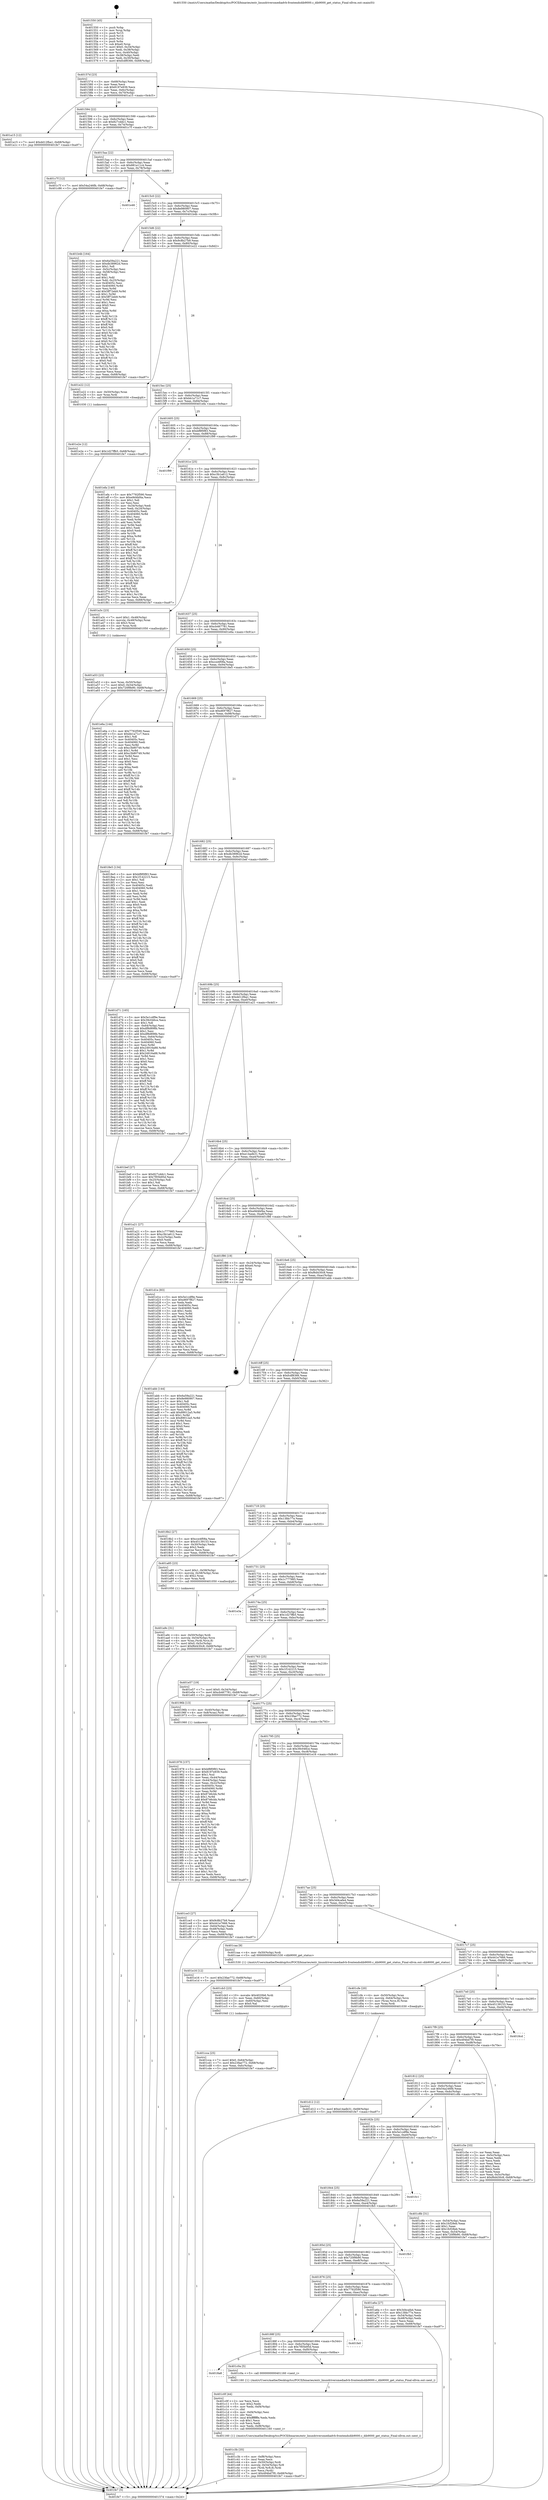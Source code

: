 digraph "0x401550" {
  label = "0x401550 (/mnt/c/Users/mathe/Desktop/tcc/POCII/binaries/extr_linuxdriversmediadvb-frontendsdib9000.c_dib9000_get_status_Final-ollvm.out::main(0))"
  labelloc = "t"
  node[shape=record]

  Entry [label="",width=0.3,height=0.3,shape=circle,fillcolor=black,style=filled]
  "0x40157d" [label="{
     0x40157d [23]\l
     | [instrs]\l
     &nbsp;&nbsp;0x40157d \<+3\>: mov -0x68(%rbp),%eax\l
     &nbsp;&nbsp;0x401580 \<+2\>: mov %eax,%ecx\l
     &nbsp;&nbsp;0x401582 \<+6\>: sub $0x8197e939,%ecx\l
     &nbsp;&nbsp;0x401588 \<+3\>: mov %eax,-0x6c(%rbp)\l
     &nbsp;&nbsp;0x40158b \<+3\>: mov %ecx,-0x70(%rbp)\l
     &nbsp;&nbsp;0x40158e \<+6\>: je 0000000000401a15 \<main+0x4c5\>\l
  }"]
  "0x401a15" [label="{
     0x401a15 [12]\l
     | [instrs]\l
     &nbsp;&nbsp;0x401a15 \<+7\>: movl $0xdd12fba1,-0x68(%rbp)\l
     &nbsp;&nbsp;0x401a1c \<+5\>: jmp 0000000000401fe7 \<main+0xa97\>\l
  }"]
  "0x401594" [label="{
     0x401594 [22]\l
     | [instrs]\l
     &nbsp;&nbsp;0x401594 \<+5\>: jmp 0000000000401599 \<main+0x49\>\l
     &nbsp;&nbsp;0x401599 \<+3\>: mov -0x6c(%rbp),%eax\l
     &nbsp;&nbsp;0x40159c \<+5\>: sub $0x827cddc1,%eax\l
     &nbsp;&nbsp;0x4015a1 \<+3\>: mov %eax,-0x74(%rbp)\l
     &nbsp;&nbsp;0x4015a4 \<+6\>: je 0000000000401c7f \<main+0x72f\>\l
  }"]
  Exit [label="",width=0.3,height=0.3,shape=circle,fillcolor=black,style=filled,peripheries=2]
  "0x401c7f" [label="{
     0x401c7f [12]\l
     | [instrs]\l
     &nbsp;&nbsp;0x401c7f \<+7\>: movl $0x54a246fb,-0x68(%rbp)\l
     &nbsp;&nbsp;0x401c86 \<+5\>: jmp 0000000000401fe7 \<main+0xa97\>\l
  }"]
  "0x4015aa" [label="{
     0x4015aa [22]\l
     | [instrs]\l
     &nbsp;&nbsp;0x4015aa \<+5\>: jmp 00000000004015af \<main+0x5f\>\l
     &nbsp;&nbsp;0x4015af \<+3\>: mov -0x6c(%rbp),%eax\l
     &nbsp;&nbsp;0x4015b2 \<+5\>: sub $0x881e11c4,%eax\l
     &nbsp;&nbsp;0x4015b7 \<+3\>: mov %eax,-0x78(%rbp)\l
     &nbsp;&nbsp;0x4015ba \<+6\>: je 0000000000401e46 \<main+0x8f6\>\l
  }"]
  "0x401e2e" [label="{
     0x401e2e [12]\l
     | [instrs]\l
     &nbsp;&nbsp;0x401e2e \<+7\>: movl $0x1d27ffb5,-0x68(%rbp)\l
     &nbsp;&nbsp;0x401e35 \<+5\>: jmp 0000000000401fe7 \<main+0xa97\>\l
  }"]
  "0x401e46" [label="{
     0x401e46\l
  }", style=dashed]
  "0x4015c0" [label="{
     0x4015c0 [22]\l
     | [instrs]\l
     &nbsp;&nbsp;0x4015c0 \<+5\>: jmp 00000000004015c5 \<main+0x75\>\l
     &nbsp;&nbsp;0x4015c5 \<+3\>: mov -0x6c(%rbp),%eax\l
     &nbsp;&nbsp;0x4015c8 \<+5\>: sub $0x8e980907,%eax\l
     &nbsp;&nbsp;0x4015cd \<+3\>: mov %eax,-0x7c(%rbp)\l
     &nbsp;&nbsp;0x4015d0 \<+6\>: je 0000000000401b4b \<main+0x5fb\>\l
  }"]
  "0x401d12" [label="{
     0x401d12 [12]\l
     | [instrs]\l
     &nbsp;&nbsp;0x401d12 \<+7\>: movl $0xe14adb31,-0x68(%rbp)\l
     &nbsp;&nbsp;0x401d19 \<+5\>: jmp 0000000000401fe7 \<main+0xa97\>\l
  }"]
  "0x401b4b" [label="{
     0x401b4b [164]\l
     | [instrs]\l
     &nbsp;&nbsp;0x401b4b \<+5\>: mov $0x6a59a221,%eax\l
     &nbsp;&nbsp;0x401b50 \<+5\>: mov $0xdb38962d,%ecx\l
     &nbsp;&nbsp;0x401b55 \<+2\>: mov $0x1,%dl\l
     &nbsp;&nbsp;0x401b57 \<+3\>: mov -0x5c(%rbp),%esi\l
     &nbsp;&nbsp;0x401b5a \<+3\>: cmp -0x58(%rbp),%esi\l
     &nbsp;&nbsp;0x401b5d \<+4\>: setl %dil\l
     &nbsp;&nbsp;0x401b61 \<+4\>: and $0x1,%dil\l
     &nbsp;&nbsp;0x401b65 \<+4\>: mov %dil,-0x25(%rbp)\l
     &nbsp;&nbsp;0x401b69 \<+7\>: mov 0x40405c,%esi\l
     &nbsp;&nbsp;0x401b70 \<+8\>: mov 0x404060,%r8d\l
     &nbsp;&nbsp;0x401b78 \<+3\>: mov %esi,%r9d\l
     &nbsp;&nbsp;0x401b7b \<+7\>: add $0x5ff72eb9,%r9d\l
     &nbsp;&nbsp;0x401b82 \<+4\>: sub $0x1,%r9d\l
     &nbsp;&nbsp;0x401b86 \<+7\>: sub $0x5ff72eb9,%r9d\l
     &nbsp;&nbsp;0x401b8d \<+4\>: imul %r9d,%esi\l
     &nbsp;&nbsp;0x401b91 \<+3\>: and $0x1,%esi\l
     &nbsp;&nbsp;0x401b94 \<+3\>: cmp $0x0,%esi\l
     &nbsp;&nbsp;0x401b97 \<+4\>: sete %dil\l
     &nbsp;&nbsp;0x401b9b \<+4\>: cmp $0xa,%r8d\l
     &nbsp;&nbsp;0x401b9f \<+4\>: setl %r10b\l
     &nbsp;&nbsp;0x401ba3 \<+3\>: mov %dil,%r11b\l
     &nbsp;&nbsp;0x401ba6 \<+4\>: xor $0xff,%r11b\l
     &nbsp;&nbsp;0x401baa \<+3\>: mov %r10b,%bl\l
     &nbsp;&nbsp;0x401bad \<+3\>: xor $0xff,%bl\l
     &nbsp;&nbsp;0x401bb0 \<+3\>: xor $0x0,%dl\l
     &nbsp;&nbsp;0x401bb3 \<+3\>: mov %r11b,%r14b\l
     &nbsp;&nbsp;0x401bb6 \<+4\>: and $0x0,%r14b\l
     &nbsp;&nbsp;0x401bba \<+3\>: and %dl,%dil\l
     &nbsp;&nbsp;0x401bbd \<+3\>: mov %bl,%r15b\l
     &nbsp;&nbsp;0x401bc0 \<+4\>: and $0x0,%r15b\l
     &nbsp;&nbsp;0x401bc4 \<+3\>: and %dl,%r10b\l
     &nbsp;&nbsp;0x401bc7 \<+3\>: or %dil,%r14b\l
     &nbsp;&nbsp;0x401bca \<+3\>: or %r10b,%r15b\l
     &nbsp;&nbsp;0x401bcd \<+3\>: xor %r15b,%r14b\l
     &nbsp;&nbsp;0x401bd0 \<+3\>: or %bl,%r11b\l
     &nbsp;&nbsp;0x401bd3 \<+4\>: xor $0xff,%r11b\l
     &nbsp;&nbsp;0x401bd7 \<+3\>: or $0x0,%dl\l
     &nbsp;&nbsp;0x401bda \<+3\>: and %dl,%r11b\l
     &nbsp;&nbsp;0x401bdd \<+3\>: or %r11b,%r14b\l
     &nbsp;&nbsp;0x401be0 \<+4\>: test $0x1,%r14b\l
     &nbsp;&nbsp;0x401be4 \<+3\>: cmovne %ecx,%eax\l
     &nbsp;&nbsp;0x401be7 \<+3\>: mov %eax,-0x68(%rbp)\l
     &nbsp;&nbsp;0x401bea \<+5\>: jmp 0000000000401fe7 \<main+0xa97\>\l
  }"]
  "0x4015d6" [label="{
     0x4015d6 [22]\l
     | [instrs]\l
     &nbsp;&nbsp;0x4015d6 \<+5\>: jmp 00000000004015db \<main+0x8b\>\l
     &nbsp;&nbsp;0x4015db \<+3\>: mov -0x6c(%rbp),%eax\l
     &nbsp;&nbsp;0x4015de \<+5\>: sub $0x9c8b27b9,%eax\l
     &nbsp;&nbsp;0x4015e3 \<+3\>: mov %eax,-0x80(%rbp)\l
     &nbsp;&nbsp;0x4015e6 \<+6\>: je 0000000000401e22 \<main+0x8d2\>\l
  }"]
  "0x401cca" [label="{
     0x401cca [25]\l
     | [instrs]\l
     &nbsp;&nbsp;0x401cca \<+7\>: movl $0x0,-0x64(%rbp)\l
     &nbsp;&nbsp;0x401cd1 \<+7\>: movl $0x23fae772,-0x68(%rbp)\l
     &nbsp;&nbsp;0x401cd8 \<+6\>: mov %eax,-0xfc(%rbp)\l
     &nbsp;&nbsp;0x401cde \<+5\>: jmp 0000000000401fe7 \<main+0xa97\>\l
  }"]
  "0x401e22" [label="{
     0x401e22 [12]\l
     | [instrs]\l
     &nbsp;&nbsp;0x401e22 \<+4\>: mov -0x50(%rbp),%rax\l
     &nbsp;&nbsp;0x401e26 \<+3\>: mov %rax,%rdi\l
     &nbsp;&nbsp;0x401e29 \<+5\>: call 0000000000401030 \<free@plt\>\l
     | [calls]\l
     &nbsp;&nbsp;0x401030 \{1\} (unknown)\l
  }"]
  "0x4015ec" [label="{
     0x4015ec [25]\l
     | [instrs]\l
     &nbsp;&nbsp;0x4015ec \<+5\>: jmp 00000000004015f1 \<main+0xa1\>\l
     &nbsp;&nbsp;0x4015f1 \<+3\>: mov -0x6c(%rbp),%eax\l
     &nbsp;&nbsp;0x4015f4 \<+5\>: sub $0xbb1a71c7,%eax\l
     &nbsp;&nbsp;0x4015f9 \<+6\>: mov %eax,-0x84(%rbp)\l
     &nbsp;&nbsp;0x4015ff \<+6\>: je 0000000000401efa \<main+0x9aa\>\l
  }"]
  "0x401cb3" [label="{
     0x401cb3 [23]\l
     | [instrs]\l
     &nbsp;&nbsp;0x401cb3 \<+10\>: movabs $0x4020b6,%rdi\l
     &nbsp;&nbsp;0x401cbd \<+3\>: mov %eax,-0x60(%rbp)\l
     &nbsp;&nbsp;0x401cc0 \<+3\>: mov -0x60(%rbp),%esi\l
     &nbsp;&nbsp;0x401cc3 \<+2\>: mov $0x0,%al\l
     &nbsp;&nbsp;0x401cc5 \<+5\>: call 0000000000401040 \<printf@plt\>\l
     | [calls]\l
     &nbsp;&nbsp;0x401040 \{1\} (unknown)\l
  }"]
  "0x401efa" [label="{
     0x401efa [140]\l
     | [instrs]\l
     &nbsp;&nbsp;0x401efa \<+5\>: mov $0x7792f590,%eax\l
     &nbsp;&nbsp;0x401eff \<+5\>: mov $0xe9d4bf4a,%ecx\l
     &nbsp;&nbsp;0x401f04 \<+2\>: mov $0x1,%dl\l
     &nbsp;&nbsp;0x401f06 \<+2\>: xor %esi,%esi\l
     &nbsp;&nbsp;0x401f08 \<+3\>: mov -0x34(%rbp),%edi\l
     &nbsp;&nbsp;0x401f0b \<+3\>: mov %edi,-0x24(%rbp)\l
     &nbsp;&nbsp;0x401f0e \<+7\>: mov 0x40405c,%edi\l
     &nbsp;&nbsp;0x401f15 \<+8\>: mov 0x404060,%r8d\l
     &nbsp;&nbsp;0x401f1d \<+3\>: sub $0x1,%esi\l
     &nbsp;&nbsp;0x401f20 \<+3\>: mov %edi,%r9d\l
     &nbsp;&nbsp;0x401f23 \<+3\>: add %esi,%r9d\l
     &nbsp;&nbsp;0x401f26 \<+4\>: imul %r9d,%edi\l
     &nbsp;&nbsp;0x401f2a \<+3\>: and $0x1,%edi\l
     &nbsp;&nbsp;0x401f2d \<+3\>: cmp $0x0,%edi\l
     &nbsp;&nbsp;0x401f30 \<+4\>: sete %r10b\l
     &nbsp;&nbsp;0x401f34 \<+4\>: cmp $0xa,%r8d\l
     &nbsp;&nbsp;0x401f38 \<+4\>: setl %r11b\l
     &nbsp;&nbsp;0x401f3c \<+3\>: mov %r10b,%bl\l
     &nbsp;&nbsp;0x401f3f \<+3\>: xor $0xff,%bl\l
     &nbsp;&nbsp;0x401f42 \<+3\>: mov %r11b,%r14b\l
     &nbsp;&nbsp;0x401f45 \<+4\>: xor $0xff,%r14b\l
     &nbsp;&nbsp;0x401f49 \<+3\>: xor $0x1,%dl\l
     &nbsp;&nbsp;0x401f4c \<+3\>: mov %bl,%r15b\l
     &nbsp;&nbsp;0x401f4f \<+4\>: and $0xff,%r15b\l
     &nbsp;&nbsp;0x401f53 \<+3\>: and %dl,%r10b\l
     &nbsp;&nbsp;0x401f56 \<+3\>: mov %r14b,%r12b\l
     &nbsp;&nbsp;0x401f59 \<+4\>: and $0xff,%r12b\l
     &nbsp;&nbsp;0x401f5d \<+3\>: and %dl,%r11b\l
     &nbsp;&nbsp;0x401f60 \<+3\>: or %r10b,%r15b\l
     &nbsp;&nbsp;0x401f63 \<+3\>: or %r11b,%r12b\l
     &nbsp;&nbsp;0x401f66 \<+3\>: xor %r12b,%r15b\l
     &nbsp;&nbsp;0x401f69 \<+3\>: or %r14b,%bl\l
     &nbsp;&nbsp;0x401f6c \<+3\>: xor $0xff,%bl\l
     &nbsp;&nbsp;0x401f6f \<+3\>: or $0x1,%dl\l
     &nbsp;&nbsp;0x401f72 \<+2\>: and %dl,%bl\l
     &nbsp;&nbsp;0x401f74 \<+3\>: or %bl,%r15b\l
     &nbsp;&nbsp;0x401f77 \<+4\>: test $0x1,%r15b\l
     &nbsp;&nbsp;0x401f7b \<+3\>: cmovne %ecx,%eax\l
     &nbsp;&nbsp;0x401f7e \<+3\>: mov %eax,-0x68(%rbp)\l
     &nbsp;&nbsp;0x401f81 \<+5\>: jmp 0000000000401fe7 \<main+0xa97\>\l
  }"]
  "0x401605" [label="{
     0x401605 [25]\l
     | [instrs]\l
     &nbsp;&nbsp;0x401605 \<+5\>: jmp 000000000040160a \<main+0xba\>\l
     &nbsp;&nbsp;0x40160a \<+3\>: mov -0x6c(%rbp),%eax\l
     &nbsp;&nbsp;0x40160d \<+5\>: sub $0xbf8f0f83,%eax\l
     &nbsp;&nbsp;0x401612 \<+6\>: mov %eax,-0x88(%rbp)\l
     &nbsp;&nbsp;0x401618 \<+6\>: je 0000000000401f99 \<main+0xa49\>\l
  }"]
  "0x401c3b" [label="{
     0x401c3b [35]\l
     | [instrs]\l
     &nbsp;&nbsp;0x401c3b \<+6\>: mov -0xf8(%rbp),%ecx\l
     &nbsp;&nbsp;0x401c41 \<+3\>: imul %eax,%ecx\l
     &nbsp;&nbsp;0x401c44 \<+4\>: mov -0x50(%rbp),%rdi\l
     &nbsp;&nbsp;0x401c48 \<+4\>: movslq -0x54(%rbp),%r8\l
     &nbsp;&nbsp;0x401c4c \<+4\>: mov (%rdi,%r8,8),%rdi\l
     &nbsp;&nbsp;0x401c50 \<+2\>: mov %ecx,(%rdi)\l
     &nbsp;&nbsp;0x401c52 \<+7\>: movl $0x494bd7f0,-0x68(%rbp)\l
     &nbsp;&nbsp;0x401c59 \<+5\>: jmp 0000000000401fe7 \<main+0xa97\>\l
  }"]
  "0x401f99" [label="{
     0x401f99\l
  }", style=dashed]
  "0x40161e" [label="{
     0x40161e [25]\l
     | [instrs]\l
     &nbsp;&nbsp;0x40161e \<+5\>: jmp 0000000000401623 \<main+0xd3\>\l
     &nbsp;&nbsp;0x401623 \<+3\>: mov -0x6c(%rbp),%eax\l
     &nbsp;&nbsp;0x401626 \<+5\>: sub $0xc3b1a612,%eax\l
     &nbsp;&nbsp;0x40162b \<+6\>: mov %eax,-0x8c(%rbp)\l
     &nbsp;&nbsp;0x401631 \<+6\>: je 0000000000401a3c \<main+0x4ec\>\l
  }"]
  "0x401c0f" [label="{
     0x401c0f [44]\l
     | [instrs]\l
     &nbsp;&nbsp;0x401c0f \<+2\>: xor %ecx,%ecx\l
     &nbsp;&nbsp;0x401c11 \<+5\>: mov $0x2,%edx\l
     &nbsp;&nbsp;0x401c16 \<+6\>: mov %edx,-0xf4(%rbp)\l
     &nbsp;&nbsp;0x401c1c \<+1\>: cltd\l
     &nbsp;&nbsp;0x401c1d \<+6\>: mov -0xf4(%rbp),%esi\l
     &nbsp;&nbsp;0x401c23 \<+2\>: idiv %esi\l
     &nbsp;&nbsp;0x401c25 \<+6\>: imul $0xfffffffe,%edx,%edx\l
     &nbsp;&nbsp;0x401c2b \<+3\>: sub $0x1,%ecx\l
     &nbsp;&nbsp;0x401c2e \<+2\>: sub %ecx,%edx\l
     &nbsp;&nbsp;0x401c30 \<+6\>: mov %edx,-0xf8(%rbp)\l
     &nbsp;&nbsp;0x401c36 \<+5\>: call 0000000000401160 \<next_i\>\l
     | [calls]\l
     &nbsp;&nbsp;0x401160 \{1\} (/mnt/c/Users/mathe/Desktop/tcc/POCII/binaries/extr_linuxdriversmediadvb-frontendsdib9000.c_dib9000_get_status_Final-ollvm.out::next_i)\l
  }"]
  "0x401a3c" [label="{
     0x401a3c [23]\l
     | [instrs]\l
     &nbsp;&nbsp;0x401a3c \<+7\>: movl $0x1,-0x48(%rbp)\l
     &nbsp;&nbsp;0x401a43 \<+4\>: movslq -0x48(%rbp),%rax\l
     &nbsp;&nbsp;0x401a47 \<+4\>: shl $0x3,%rax\l
     &nbsp;&nbsp;0x401a4b \<+3\>: mov %rax,%rdi\l
     &nbsp;&nbsp;0x401a4e \<+5\>: call 0000000000401050 \<malloc@plt\>\l
     | [calls]\l
     &nbsp;&nbsp;0x401050 \{1\} (unknown)\l
  }"]
  "0x401637" [label="{
     0x401637 [25]\l
     | [instrs]\l
     &nbsp;&nbsp;0x401637 \<+5\>: jmp 000000000040163c \<main+0xec\>\l
     &nbsp;&nbsp;0x40163c \<+3\>: mov -0x6c(%rbp),%eax\l
     &nbsp;&nbsp;0x40163f \<+5\>: sub $0xcb467781,%eax\l
     &nbsp;&nbsp;0x401644 \<+6\>: mov %eax,-0x90(%rbp)\l
     &nbsp;&nbsp;0x40164a \<+6\>: je 0000000000401e6a \<main+0x91a\>\l
  }"]
  "0x4018a8" [label="{
     0x4018a8\l
  }", style=dashed]
  "0x401e6a" [label="{
     0x401e6a [144]\l
     | [instrs]\l
     &nbsp;&nbsp;0x401e6a \<+5\>: mov $0x7792f590,%eax\l
     &nbsp;&nbsp;0x401e6f \<+5\>: mov $0xbb1a71c7,%ecx\l
     &nbsp;&nbsp;0x401e74 \<+2\>: mov $0x1,%dl\l
     &nbsp;&nbsp;0x401e76 \<+7\>: mov 0x40405c,%esi\l
     &nbsp;&nbsp;0x401e7d \<+7\>: mov 0x404060,%edi\l
     &nbsp;&nbsp;0x401e84 \<+3\>: mov %esi,%r8d\l
     &nbsp;&nbsp;0x401e87 \<+7\>: sub $0xc3b80749,%r8d\l
     &nbsp;&nbsp;0x401e8e \<+4\>: sub $0x1,%r8d\l
     &nbsp;&nbsp;0x401e92 \<+7\>: add $0xc3b80749,%r8d\l
     &nbsp;&nbsp;0x401e99 \<+4\>: imul %r8d,%esi\l
     &nbsp;&nbsp;0x401e9d \<+3\>: and $0x1,%esi\l
     &nbsp;&nbsp;0x401ea0 \<+3\>: cmp $0x0,%esi\l
     &nbsp;&nbsp;0x401ea3 \<+4\>: sete %r9b\l
     &nbsp;&nbsp;0x401ea7 \<+3\>: cmp $0xa,%edi\l
     &nbsp;&nbsp;0x401eaa \<+4\>: setl %r10b\l
     &nbsp;&nbsp;0x401eae \<+3\>: mov %r9b,%r11b\l
     &nbsp;&nbsp;0x401eb1 \<+4\>: xor $0xff,%r11b\l
     &nbsp;&nbsp;0x401eb5 \<+3\>: mov %r10b,%bl\l
     &nbsp;&nbsp;0x401eb8 \<+3\>: xor $0xff,%bl\l
     &nbsp;&nbsp;0x401ebb \<+3\>: xor $0x1,%dl\l
     &nbsp;&nbsp;0x401ebe \<+3\>: mov %r11b,%r14b\l
     &nbsp;&nbsp;0x401ec1 \<+4\>: and $0xff,%r14b\l
     &nbsp;&nbsp;0x401ec5 \<+3\>: and %dl,%r9b\l
     &nbsp;&nbsp;0x401ec8 \<+3\>: mov %bl,%r15b\l
     &nbsp;&nbsp;0x401ecb \<+4\>: and $0xff,%r15b\l
     &nbsp;&nbsp;0x401ecf \<+3\>: and %dl,%r10b\l
     &nbsp;&nbsp;0x401ed2 \<+3\>: or %r9b,%r14b\l
     &nbsp;&nbsp;0x401ed5 \<+3\>: or %r10b,%r15b\l
     &nbsp;&nbsp;0x401ed8 \<+3\>: xor %r15b,%r14b\l
     &nbsp;&nbsp;0x401edb \<+3\>: or %bl,%r11b\l
     &nbsp;&nbsp;0x401ede \<+4\>: xor $0xff,%r11b\l
     &nbsp;&nbsp;0x401ee2 \<+3\>: or $0x1,%dl\l
     &nbsp;&nbsp;0x401ee5 \<+3\>: and %dl,%r11b\l
     &nbsp;&nbsp;0x401ee8 \<+3\>: or %r11b,%r14b\l
     &nbsp;&nbsp;0x401eeb \<+4\>: test $0x1,%r14b\l
     &nbsp;&nbsp;0x401eef \<+3\>: cmovne %ecx,%eax\l
     &nbsp;&nbsp;0x401ef2 \<+3\>: mov %eax,-0x68(%rbp)\l
     &nbsp;&nbsp;0x401ef5 \<+5\>: jmp 0000000000401fe7 \<main+0xa97\>\l
  }"]
  "0x401650" [label="{
     0x401650 [25]\l
     | [instrs]\l
     &nbsp;&nbsp;0x401650 \<+5\>: jmp 0000000000401655 \<main+0x105\>\l
     &nbsp;&nbsp;0x401655 \<+3\>: mov -0x6c(%rbp),%eax\l
     &nbsp;&nbsp;0x401658 \<+5\>: sub $0xcce4f08a,%eax\l
     &nbsp;&nbsp;0x40165d \<+6\>: mov %eax,-0x94(%rbp)\l
     &nbsp;&nbsp;0x401663 \<+6\>: je 00000000004018e5 \<main+0x395\>\l
  }"]
  "0x401c0a" [label="{
     0x401c0a [5]\l
     | [instrs]\l
     &nbsp;&nbsp;0x401c0a \<+5\>: call 0000000000401160 \<next_i\>\l
     | [calls]\l
     &nbsp;&nbsp;0x401160 \{1\} (/mnt/c/Users/mathe/Desktop/tcc/POCII/binaries/extr_linuxdriversmediadvb-frontendsdib9000.c_dib9000_get_status_Final-ollvm.out::next_i)\l
  }"]
  "0x4018e5" [label="{
     0x4018e5 [134]\l
     | [instrs]\l
     &nbsp;&nbsp;0x4018e5 \<+5\>: mov $0xbf8f0f83,%eax\l
     &nbsp;&nbsp;0x4018ea \<+5\>: mov $0x1f142215,%ecx\l
     &nbsp;&nbsp;0x4018ef \<+2\>: mov $0x1,%dl\l
     &nbsp;&nbsp;0x4018f1 \<+2\>: xor %esi,%esi\l
     &nbsp;&nbsp;0x4018f3 \<+7\>: mov 0x40405c,%edi\l
     &nbsp;&nbsp;0x4018fa \<+8\>: mov 0x404060,%r8d\l
     &nbsp;&nbsp;0x401902 \<+3\>: sub $0x1,%esi\l
     &nbsp;&nbsp;0x401905 \<+3\>: mov %edi,%r9d\l
     &nbsp;&nbsp;0x401908 \<+3\>: add %esi,%r9d\l
     &nbsp;&nbsp;0x40190b \<+4\>: imul %r9d,%edi\l
     &nbsp;&nbsp;0x40190f \<+3\>: and $0x1,%edi\l
     &nbsp;&nbsp;0x401912 \<+3\>: cmp $0x0,%edi\l
     &nbsp;&nbsp;0x401915 \<+4\>: sete %r10b\l
     &nbsp;&nbsp;0x401919 \<+4\>: cmp $0xa,%r8d\l
     &nbsp;&nbsp;0x40191d \<+4\>: setl %r11b\l
     &nbsp;&nbsp;0x401921 \<+3\>: mov %r10b,%bl\l
     &nbsp;&nbsp;0x401924 \<+3\>: xor $0xff,%bl\l
     &nbsp;&nbsp;0x401927 \<+3\>: mov %r11b,%r14b\l
     &nbsp;&nbsp;0x40192a \<+4\>: xor $0xff,%r14b\l
     &nbsp;&nbsp;0x40192e \<+3\>: xor $0x0,%dl\l
     &nbsp;&nbsp;0x401931 \<+3\>: mov %bl,%r15b\l
     &nbsp;&nbsp;0x401934 \<+4\>: and $0x0,%r15b\l
     &nbsp;&nbsp;0x401938 \<+3\>: and %dl,%r10b\l
     &nbsp;&nbsp;0x40193b \<+3\>: mov %r14b,%r12b\l
     &nbsp;&nbsp;0x40193e \<+4\>: and $0x0,%r12b\l
     &nbsp;&nbsp;0x401942 \<+3\>: and %dl,%r11b\l
     &nbsp;&nbsp;0x401945 \<+3\>: or %r10b,%r15b\l
     &nbsp;&nbsp;0x401948 \<+3\>: or %r11b,%r12b\l
     &nbsp;&nbsp;0x40194b \<+3\>: xor %r12b,%r15b\l
     &nbsp;&nbsp;0x40194e \<+3\>: or %r14b,%bl\l
     &nbsp;&nbsp;0x401951 \<+3\>: xor $0xff,%bl\l
     &nbsp;&nbsp;0x401954 \<+3\>: or $0x0,%dl\l
     &nbsp;&nbsp;0x401957 \<+2\>: and %dl,%bl\l
     &nbsp;&nbsp;0x401959 \<+3\>: or %bl,%r15b\l
     &nbsp;&nbsp;0x40195c \<+4\>: test $0x1,%r15b\l
     &nbsp;&nbsp;0x401960 \<+3\>: cmovne %ecx,%eax\l
     &nbsp;&nbsp;0x401963 \<+3\>: mov %eax,-0x68(%rbp)\l
     &nbsp;&nbsp;0x401966 \<+5\>: jmp 0000000000401fe7 \<main+0xa97\>\l
  }"]
  "0x401669" [label="{
     0x401669 [25]\l
     | [instrs]\l
     &nbsp;&nbsp;0x401669 \<+5\>: jmp 000000000040166e \<main+0x11e\>\l
     &nbsp;&nbsp;0x40166e \<+3\>: mov -0x6c(%rbp),%eax\l
     &nbsp;&nbsp;0x401671 \<+5\>: sub $0xd697f827,%eax\l
     &nbsp;&nbsp;0x401676 \<+6\>: mov %eax,-0x98(%rbp)\l
     &nbsp;&nbsp;0x40167c \<+6\>: je 0000000000401d71 \<main+0x821\>\l
  }"]
  "0x40188f" [label="{
     0x40188f [25]\l
     | [instrs]\l
     &nbsp;&nbsp;0x40188f \<+5\>: jmp 0000000000401894 \<main+0x344\>\l
     &nbsp;&nbsp;0x401894 \<+3\>: mov -0x6c(%rbp),%eax\l
     &nbsp;&nbsp;0x401897 \<+5\>: sub $0x7f05b95d,%eax\l
     &nbsp;&nbsp;0x40189c \<+6\>: mov %eax,-0xf0(%rbp)\l
     &nbsp;&nbsp;0x4018a2 \<+6\>: je 0000000000401c0a \<main+0x6ba\>\l
  }"]
  "0x401d71" [label="{
     0x401d71 [165]\l
     | [instrs]\l
     &nbsp;&nbsp;0x401d71 \<+5\>: mov $0x5e1cdf9e,%eax\l
     &nbsp;&nbsp;0x401d76 \<+5\>: mov $0x39c046ce,%ecx\l
     &nbsp;&nbsp;0x401d7b \<+2\>: mov $0x1,%dl\l
     &nbsp;&nbsp;0x401d7d \<+3\>: mov -0x64(%rbp),%esi\l
     &nbsp;&nbsp;0x401d80 \<+6\>: sub $0xdf8d898b,%esi\l
     &nbsp;&nbsp;0x401d86 \<+3\>: add $0x1,%esi\l
     &nbsp;&nbsp;0x401d89 \<+6\>: add $0xdf8d898b,%esi\l
     &nbsp;&nbsp;0x401d8f \<+3\>: mov %esi,-0x64(%rbp)\l
     &nbsp;&nbsp;0x401d92 \<+7\>: mov 0x40405c,%esi\l
     &nbsp;&nbsp;0x401d99 \<+7\>: mov 0x404060,%edi\l
     &nbsp;&nbsp;0x401da0 \<+3\>: mov %esi,%r8d\l
     &nbsp;&nbsp;0x401da3 \<+7\>: add $0x24916a88,%r8d\l
     &nbsp;&nbsp;0x401daa \<+4\>: sub $0x1,%r8d\l
     &nbsp;&nbsp;0x401dae \<+7\>: sub $0x24916a88,%r8d\l
     &nbsp;&nbsp;0x401db5 \<+4\>: imul %r8d,%esi\l
     &nbsp;&nbsp;0x401db9 \<+3\>: and $0x1,%esi\l
     &nbsp;&nbsp;0x401dbc \<+3\>: cmp $0x0,%esi\l
     &nbsp;&nbsp;0x401dbf \<+4\>: sete %r9b\l
     &nbsp;&nbsp;0x401dc3 \<+3\>: cmp $0xa,%edi\l
     &nbsp;&nbsp;0x401dc6 \<+4\>: setl %r10b\l
     &nbsp;&nbsp;0x401dca \<+3\>: mov %r9b,%r11b\l
     &nbsp;&nbsp;0x401dcd \<+4\>: xor $0xff,%r11b\l
     &nbsp;&nbsp;0x401dd1 \<+3\>: mov %r10b,%bl\l
     &nbsp;&nbsp;0x401dd4 \<+3\>: xor $0xff,%bl\l
     &nbsp;&nbsp;0x401dd7 \<+3\>: xor $0x1,%dl\l
     &nbsp;&nbsp;0x401dda \<+3\>: mov %r11b,%r14b\l
     &nbsp;&nbsp;0x401ddd \<+4\>: and $0xff,%r14b\l
     &nbsp;&nbsp;0x401de1 \<+3\>: and %dl,%r9b\l
     &nbsp;&nbsp;0x401de4 \<+3\>: mov %bl,%r15b\l
     &nbsp;&nbsp;0x401de7 \<+4\>: and $0xff,%r15b\l
     &nbsp;&nbsp;0x401deb \<+3\>: and %dl,%r10b\l
     &nbsp;&nbsp;0x401dee \<+3\>: or %r9b,%r14b\l
     &nbsp;&nbsp;0x401df1 \<+3\>: or %r10b,%r15b\l
     &nbsp;&nbsp;0x401df4 \<+3\>: xor %r15b,%r14b\l
     &nbsp;&nbsp;0x401df7 \<+3\>: or %bl,%r11b\l
     &nbsp;&nbsp;0x401dfa \<+4\>: xor $0xff,%r11b\l
     &nbsp;&nbsp;0x401dfe \<+3\>: or $0x1,%dl\l
     &nbsp;&nbsp;0x401e01 \<+3\>: and %dl,%r11b\l
     &nbsp;&nbsp;0x401e04 \<+3\>: or %r11b,%r14b\l
     &nbsp;&nbsp;0x401e07 \<+4\>: test $0x1,%r14b\l
     &nbsp;&nbsp;0x401e0b \<+3\>: cmovne %ecx,%eax\l
     &nbsp;&nbsp;0x401e0e \<+3\>: mov %eax,-0x68(%rbp)\l
     &nbsp;&nbsp;0x401e11 \<+5\>: jmp 0000000000401fe7 \<main+0xa97\>\l
  }"]
  "0x401682" [label="{
     0x401682 [25]\l
     | [instrs]\l
     &nbsp;&nbsp;0x401682 \<+5\>: jmp 0000000000401687 \<main+0x137\>\l
     &nbsp;&nbsp;0x401687 \<+3\>: mov -0x6c(%rbp),%eax\l
     &nbsp;&nbsp;0x40168a \<+5\>: sub $0xdb38962d,%eax\l
     &nbsp;&nbsp;0x40168f \<+6\>: mov %eax,-0x9c(%rbp)\l
     &nbsp;&nbsp;0x401695 \<+6\>: je 0000000000401bef \<main+0x69f\>\l
  }"]
  "0x401fe0" [label="{
     0x401fe0\l
  }", style=dashed]
  "0x401bef" [label="{
     0x401bef [27]\l
     | [instrs]\l
     &nbsp;&nbsp;0x401bef \<+5\>: mov $0x827cddc1,%eax\l
     &nbsp;&nbsp;0x401bf4 \<+5\>: mov $0x7f05b95d,%ecx\l
     &nbsp;&nbsp;0x401bf9 \<+3\>: mov -0x25(%rbp),%dl\l
     &nbsp;&nbsp;0x401bfc \<+3\>: test $0x1,%dl\l
     &nbsp;&nbsp;0x401bff \<+3\>: cmovne %ecx,%eax\l
     &nbsp;&nbsp;0x401c02 \<+3\>: mov %eax,-0x68(%rbp)\l
     &nbsp;&nbsp;0x401c05 \<+5\>: jmp 0000000000401fe7 \<main+0xa97\>\l
  }"]
  "0x40169b" [label="{
     0x40169b [25]\l
     | [instrs]\l
     &nbsp;&nbsp;0x40169b \<+5\>: jmp 00000000004016a0 \<main+0x150\>\l
     &nbsp;&nbsp;0x4016a0 \<+3\>: mov -0x6c(%rbp),%eax\l
     &nbsp;&nbsp;0x4016a3 \<+5\>: sub $0xdd12fba1,%eax\l
     &nbsp;&nbsp;0x4016a8 \<+6\>: mov %eax,-0xa0(%rbp)\l
     &nbsp;&nbsp;0x4016ae \<+6\>: je 0000000000401a21 \<main+0x4d1\>\l
  }"]
  "0x401a9c" [label="{
     0x401a9c [31]\l
     | [instrs]\l
     &nbsp;&nbsp;0x401a9c \<+4\>: mov -0x50(%rbp),%rdi\l
     &nbsp;&nbsp;0x401aa0 \<+4\>: movslq -0x54(%rbp),%rcx\l
     &nbsp;&nbsp;0x401aa4 \<+4\>: mov %rax,(%rdi,%rcx,8)\l
     &nbsp;&nbsp;0x401aa8 \<+7\>: movl $0x0,-0x5c(%rbp)\l
     &nbsp;&nbsp;0x401aaf \<+7\>: movl $0xf6d430c8,-0x68(%rbp)\l
     &nbsp;&nbsp;0x401ab6 \<+5\>: jmp 0000000000401fe7 \<main+0xa97\>\l
  }"]
  "0x401a21" [label="{
     0x401a21 [27]\l
     | [instrs]\l
     &nbsp;&nbsp;0x401a21 \<+5\>: mov $0x1c777985,%eax\l
     &nbsp;&nbsp;0x401a26 \<+5\>: mov $0xc3b1a612,%ecx\l
     &nbsp;&nbsp;0x401a2b \<+3\>: mov -0x2c(%rbp),%edx\l
     &nbsp;&nbsp;0x401a2e \<+3\>: cmp $0x0,%edx\l
     &nbsp;&nbsp;0x401a31 \<+3\>: cmove %ecx,%eax\l
     &nbsp;&nbsp;0x401a34 \<+3\>: mov %eax,-0x68(%rbp)\l
     &nbsp;&nbsp;0x401a37 \<+5\>: jmp 0000000000401fe7 \<main+0xa97\>\l
  }"]
  "0x4016b4" [label="{
     0x4016b4 [25]\l
     | [instrs]\l
     &nbsp;&nbsp;0x4016b4 \<+5\>: jmp 00000000004016b9 \<main+0x169\>\l
     &nbsp;&nbsp;0x4016b9 \<+3\>: mov -0x6c(%rbp),%eax\l
     &nbsp;&nbsp;0x4016bc \<+5\>: sub $0xe14adb31,%eax\l
     &nbsp;&nbsp;0x4016c1 \<+6\>: mov %eax,-0xa4(%rbp)\l
     &nbsp;&nbsp;0x4016c7 \<+6\>: je 0000000000401d1e \<main+0x7ce\>\l
  }"]
  "0x401876" [label="{
     0x401876 [25]\l
     | [instrs]\l
     &nbsp;&nbsp;0x401876 \<+5\>: jmp 000000000040187b \<main+0x32b\>\l
     &nbsp;&nbsp;0x40187b \<+3\>: mov -0x6c(%rbp),%eax\l
     &nbsp;&nbsp;0x40187e \<+5\>: sub $0x7792f590,%eax\l
     &nbsp;&nbsp;0x401883 \<+6\>: mov %eax,-0xec(%rbp)\l
     &nbsp;&nbsp;0x401889 \<+6\>: je 0000000000401fe0 \<main+0xa90\>\l
  }"]
  "0x401d1e" [label="{
     0x401d1e [83]\l
     | [instrs]\l
     &nbsp;&nbsp;0x401d1e \<+5\>: mov $0x5e1cdf9e,%eax\l
     &nbsp;&nbsp;0x401d23 \<+5\>: mov $0xd697f827,%ecx\l
     &nbsp;&nbsp;0x401d28 \<+2\>: xor %edx,%edx\l
     &nbsp;&nbsp;0x401d2a \<+7\>: mov 0x40405c,%esi\l
     &nbsp;&nbsp;0x401d31 \<+7\>: mov 0x404060,%edi\l
     &nbsp;&nbsp;0x401d38 \<+3\>: sub $0x1,%edx\l
     &nbsp;&nbsp;0x401d3b \<+3\>: mov %esi,%r8d\l
     &nbsp;&nbsp;0x401d3e \<+3\>: add %edx,%r8d\l
     &nbsp;&nbsp;0x401d41 \<+4\>: imul %r8d,%esi\l
     &nbsp;&nbsp;0x401d45 \<+3\>: and $0x1,%esi\l
     &nbsp;&nbsp;0x401d48 \<+3\>: cmp $0x0,%esi\l
     &nbsp;&nbsp;0x401d4b \<+4\>: sete %r9b\l
     &nbsp;&nbsp;0x401d4f \<+3\>: cmp $0xa,%edi\l
     &nbsp;&nbsp;0x401d52 \<+4\>: setl %r10b\l
     &nbsp;&nbsp;0x401d56 \<+3\>: mov %r9b,%r11b\l
     &nbsp;&nbsp;0x401d59 \<+3\>: and %r10b,%r11b\l
     &nbsp;&nbsp;0x401d5c \<+3\>: xor %r10b,%r9b\l
     &nbsp;&nbsp;0x401d5f \<+3\>: or %r9b,%r11b\l
     &nbsp;&nbsp;0x401d62 \<+4\>: test $0x1,%r11b\l
     &nbsp;&nbsp;0x401d66 \<+3\>: cmovne %ecx,%eax\l
     &nbsp;&nbsp;0x401d69 \<+3\>: mov %eax,-0x68(%rbp)\l
     &nbsp;&nbsp;0x401d6c \<+5\>: jmp 0000000000401fe7 \<main+0xa97\>\l
  }"]
  "0x4016cd" [label="{
     0x4016cd [25]\l
     | [instrs]\l
     &nbsp;&nbsp;0x4016cd \<+5\>: jmp 00000000004016d2 \<main+0x182\>\l
     &nbsp;&nbsp;0x4016d2 \<+3\>: mov -0x6c(%rbp),%eax\l
     &nbsp;&nbsp;0x4016d5 \<+5\>: sub $0xe9d4bf4a,%eax\l
     &nbsp;&nbsp;0x4016da \<+6\>: mov %eax,-0xa8(%rbp)\l
     &nbsp;&nbsp;0x4016e0 \<+6\>: je 0000000000401f86 \<main+0xa36\>\l
  }"]
  "0x401a6a" [label="{
     0x401a6a [27]\l
     | [instrs]\l
     &nbsp;&nbsp;0x401a6a \<+5\>: mov $0x3d4cafa4,%eax\l
     &nbsp;&nbsp;0x401a6f \<+5\>: mov $0x13fdc77e,%ecx\l
     &nbsp;&nbsp;0x401a74 \<+3\>: mov -0x54(%rbp),%edx\l
     &nbsp;&nbsp;0x401a77 \<+3\>: cmp -0x48(%rbp),%edx\l
     &nbsp;&nbsp;0x401a7a \<+3\>: cmovl %ecx,%eax\l
     &nbsp;&nbsp;0x401a7d \<+3\>: mov %eax,-0x68(%rbp)\l
     &nbsp;&nbsp;0x401a80 \<+5\>: jmp 0000000000401fe7 \<main+0xa97\>\l
  }"]
  "0x401f86" [label="{
     0x401f86 [19]\l
     | [instrs]\l
     &nbsp;&nbsp;0x401f86 \<+3\>: mov -0x24(%rbp),%eax\l
     &nbsp;&nbsp;0x401f89 \<+7\>: add $0xe0,%rsp\l
     &nbsp;&nbsp;0x401f90 \<+1\>: pop %rbx\l
     &nbsp;&nbsp;0x401f91 \<+2\>: pop %r12\l
     &nbsp;&nbsp;0x401f93 \<+2\>: pop %r14\l
     &nbsp;&nbsp;0x401f95 \<+2\>: pop %r15\l
     &nbsp;&nbsp;0x401f97 \<+1\>: pop %rbp\l
     &nbsp;&nbsp;0x401f98 \<+1\>: ret\l
  }"]
  "0x4016e6" [label="{
     0x4016e6 [25]\l
     | [instrs]\l
     &nbsp;&nbsp;0x4016e6 \<+5\>: jmp 00000000004016eb \<main+0x19b\>\l
     &nbsp;&nbsp;0x4016eb \<+3\>: mov -0x6c(%rbp),%eax\l
     &nbsp;&nbsp;0x4016ee \<+5\>: sub $0xf6d430c8,%eax\l
     &nbsp;&nbsp;0x4016f3 \<+6\>: mov %eax,-0xac(%rbp)\l
     &nbsp;&nbsp;0x4016f9 \<+6\>: je 0000000000401abb \<main+0x56b\>\l
  }"]
  "0x40185d" [label="{
     0x40185d [25]\l
     | [instrs]\l
     &nbsp;&nbsp;0x40185d \<+5\>: jmp 0000000000401862 \<main+0x312\>\l
     &nbsp;&nbsp;0x401862 \<+3\>: mov -0x6c(%rbp),%eax\l
     &nbsp;&nbsp;0x401865 \<+5\>: sub $0x720f9b90,%eax\l
     &nbsp;&nbsp;0x40186a \<+6\>: mov %eax,-0xe8(%rbp)\l
     &nbsp;&nbsp;0x401870 \<+6\>: je 0000000000401a6a \<main+0x51a\>\l
  }"]
  "0x401abb" [label="{
     0x401abb [144]\l
     | [instrs]\l
     &nbsp;&nbsp;0x401abb \<+5\>: mov $0x6a59a221,%eax\l
     &nbsp;&nbsp;0x401ac0 \<+5\>: mov $0x8e980907,%ecx\l
     &nbsp;&nbsp;0x401ac5 \<+2\>: mov $0x1,%dl\l
     &nbsp;&nbsp;0x401ac7 \<+7\>: mov 0x40405c,%esi\l
     &nbsp;&nbsp;0x401ace \<+7\>: mov 0x404060,%edi\l
     &nbsp;&nbsp;0x401ad5 \<+3\>: mov %esi,%r8d\l
     &nbsp;&nbsp;0x401ad8 \<+7\>: add $0x89012a5,%r8d\l
     &nbsp;&nbsp;0x401adf \<+4\>: sub $0x1,%r8d\l
     &nbsp;&nbsp;0x401ae3 \<+7\>: sub $0x89012a5,%r8d\l
     &nbsp;&nbsp;0x401aea \<+4\>: imul %r8d,%esi\l
     &nbsp;&nbsp;0x401aee \<+3\>: and $0x1,%esi\l
     &nbsp;&nbsp;0x401af1 \<+3\>: cmp $0x0,%esi\l
     &nbsp;&nbsp;0x401af4 \<+4\>: sete %r9b\l
     &nbsp;&nbsp;0x401af8 \<+3\>: cmp $0xa,%edi\l
     &nbsp;&nbsp;0x401afb \<+4\>: setl %r10b\l
     &nbsp;&nbsp;0x401aff \<+3\>: mov %r9b,%r11b\l
     &nbsp;&nbsp;0x401b02 \<+4\>: xor $0xff,%r11b\l
     &nbsp;&nbsp;0x401b06 \<+3\>: mov %r10b,%bl\l
     &nbsp;&nbsp;0x401b09 \<+3\>: xor $0xff,%bl\l
     &nbsp;&nbsp;0x401b0c \<+3\>: xor $0x1,%dl\l
     &nbsp;&nbsp;0x401b0f \<+3\>: mov %r11b,%r14b\l
     &nbsp;&nbsp;0x401b12 \<+4\>: and $0xff,%r14b\l
     &nbsp;&nbsp;0x401b16 \<+3\>: and %dl,%r9b\l
     &nbsp;&nbsp;0x401b19 \<+3\>: mov %bl,%r15b\l
     &nbsp;&nbsp;0x401b1c \<+4\>: and $0xff,%r15b\l
     &nbsp;&nbsp;0x401b20 \<+3\>: and %dl,%r10b\l
     &nbsp;&nbsp;0x401b23 \<+3\>: or %r9b,%r14b\l
     &nbsp;&nbsp;0x401b26 \<+3\>: or %r10b,%r15b\l
     &nbsp;&nbsp;0x401b29 \<+3\>: xor %r15b,%r14b\l
     &nbsp;&nbsp;0x401b2c \<+3\>: or %bl,%r11b\l
     &nbsp;&nbsp;0x401b2f \<+4\>: xor $0xff,%r11b\l
     &nbsp;&nbsp;0x401b33 \<+3\>: or $0x1,%dl\l
     &nbsp;&nbsp;0x401b36 \<+3\>: and %dl,%r11b\l
     &nbsp;&nbsp;0x401b39 \<+3\>: or %r11b,%r14b\l
     &nbsp;&nbsp;0x401b3c \<+4\>: test $0x1,%r14b\l
     &nbsp;&nbsp;0x401b40 \<+3\>: cmovne %ecx,%eax\l
     &nbsp;&nbsp;0x401b43 \<+3\>: mov %eax,-0x68(%rbp)\l
     &nbsp;&nbsp;0x401b46 \<+5\>: jmp 0000000000401fe7 \<main+0xa97\>\l
  }"]
  "0x4016ff" [label="{
     0x4016ff [25]\l
     | [instrs]\l
     &nbsp;&nbsp;0x4016ff \<+5\>: jmp 0000000000401704 \<main+0x1b4\>\l
     &nbsp;&nbsp;0x401704 \<+3\>: mov -0x6c(%rbp),%eax\l
     &nbsp;&nbsp;0x401707 \<+5\>: sub $0xfcdf8366,%eax\l
     &nbsp;&nbsp;0x40170c \<+6\>: mov %eax,-0xb0(%rbp)\l
     &nbsp;&nbsp;0x401712 \<+6\>: je 00000000004018b2 \<main+0x362\>\l
  }"]
  "0x401fb5" [label="{
     0x401fb5\l
  }", style=dashed]
  "0x4018b2" [label="{
     0x4018b2 [27]\l
     | [instrs]\l
     &nbsp;&nbsp;0x4018b2 \<+5\>: mov $0xcce4f08a,%eax\l
     &nbsp;&nbsp;0x4018b7 \<+5\>: mov $0x45139153,%ecx\l
     &nbsp;&nbsp;0x4018bc \<+3\>: mov -0x30(%rbp),%edx\l
     &nbsp;&nbsp;0x4018bf \<+3\>: cmp $0x2,%edx\l
     &nbsp;&nbsp;0x4018c2 \<+3\>: cmovne %ecx,%eax\l
     &nbsp;&nbsp;0x4018c5 \<+3\>: mov %eax,-0x68(%rbp)\l
     &nbsp;&nbsp;0x4018c8 \<+5\>: jmp 0000000000401fe7 \<main+0xa97\>\l
  }"]
  "0x401718" [label="{
     0x401718 [25]\l
     | [instrs]\l
     &nbsp;&nbsp;0x401718 \<+5\>: jmp 000000000040171d \<main+0x1cd\>\l
     &nbsp;&nbsp;0x40171d \<+3\>: mov -0x6c(%rbp),%eax\l
     &nbsp;&nbsp;0x401720 \<+5\>: sub $0x13fdc77e,%eax\l
     &nbsp;&nbsp;0x401725 \<+6\>: mov %eax,-0xb4(%rbp)\l
     &nbsp;&nbsp;0x40172b \<+6\>: je 0000000000401a85 \<main+0x535\>\l
  }"]
  "0x401fe7" [label="{
     0x401fe7 [5]\l
     | [instrs]\l
     &nbsp;&nbsp;0x401fe7 \<+5\>: jmp 000000000040157d \<main+0x2d\>\l
  }"]
  "0x401550" [label="{
     0x401550 [45]\l
     | [instrs]\l
     &nbsp;&nbsp;0x401550 \<+1\>: push %rbp\l
     &nbsp;&nbsp;0x401551 \<+3\>: mov %rsp,%rbp\l
     &nbsp;&nbsp;0x401554 \<+2\>: push %r15\l
     &nbsp;&nbsp;0x401556 \<+2\>: push %r14\l
     &nbsp;&nbsp;0x401558 \<+2\>: push %r12\l
     &nbsp;&nbsp;0x40155a \<+1\>: push %rbx\l
     &nbsp;&nbsp;0x40155b \<+7\>: sub $0xe0,%rsp\l
     &nbsp;&nbsp;0x401562 \<+7\>: movl $0x0,-0x34(%rbp)\l
     &nbsp;&nbsp;0x401569 \<+3\>: mov %edi,-0x38(%rbp)\l
     &nbsp;&nbsp;0x40156c \<+4\>: mov %rsi,-0x40(%rbp)\l
     &nbsp;&nbsp;0x401570 \<+3\>: mov -0x38(%rbp),%edi\l
     &nbsp;&nbsp;0x401573 \<+3\>: mov %edi,-0x30(%rbp)\l
     &nbsp;&nbsp;0x401576 \<+7\>: movl $0xfcdf8366,-0x68(%rbp)\l
  }"]
  "0x401844" [label="{
     0x401844 [25]\l
     | [instrs]\l
     &nbsp;&nbsp;0x401844 \<+5\>: jmp 0000000000401849 \<main+0x2f9\>\l
     &nbsp;&nbsp;0x401849 \<+3\>: mov -0x6c(%rbp),%eax\l
     &nbsp;&nbsp;0x40184c \<+5\>: sub $0x6a59a221,%eax\l
     &nbsp;&nbsp;0x401851 \<+6\>: mov %eax,-0xe4(%rbp)\l
     &nbsp;&nbsp;0x401857 \<+6\>: je 0000000000401fb5 \<main+0xa65\>\l
  }"]
  "0x401a85" [label="{
     0x401a85 [23]\l
     | [instrs]\l
     &nbsp;&nbsp;0x401a85 \<+7\>: movl $0x1,-0x58(%rbp)\l
     &nbsp;&nbsp;0x401a8c \<+4\>: movslq -0x58(%rbp),%rax\l
     &nbsp;&nbsp;0x401a90 \<+4\>: shl $0x2,%rax\l
     &nbsp;&nbsp;0x401a94 \<+3\>: mov %rax,%rdi\l
     &nbsp;&nbsp;0x401a97 \<+5\>: call 0000000000401050 \<malloc@plt\>\l
     | [calls]\l
     &nbsp;&nbsp;0x401050 \{1\} (unknown)\l
  }"]
  "0x401731" [label="{
     0x401731 [25]\l
     | [instrs]\l
     &nbsp;&nbsp;0x401731 \<+5\>: jmp 0000000000401736 \<main+0x1e6\>\l
     &nbsp;&nbsp;0x401736 \<+3\>: mov -0x6c(%rbp),%eax\l
     &nbsp;&nbsp;0x401739 \<+5\>: sub $0x1c777985,%eax\l
     &nbsp;&nbsp;0x40173e \<+6\>: mov %eax,-0xb8(%rbp)\l
     &nbsp;&nbsp;0x401744 \<+6\>: je 0000000000401e3a \<main+0x8ea\>\l
  }"]
  "0x401fc1" [label="{
     0x401fc1\l
  }", style=dashed]
  "0x401e3a" [label="{
     0x401e3a\l
  }", style=dashed]
  "0x40174a" [label="{
     0x40174a [25]\l
     | [instrs]\l
     &nbsp;&nbsp;0x40174a \<+5\>: jmp 000000000040174f \<main+0x1ff\>\l
     &nbsp;&nbsp;0x40174f \<+3\>: mov -0x6c(%rbp),%eax\l
     &nbsp;&nbsp;0x401752 \<+5\>: sub $0x1d27ffb5,%eax\l
     &nbsp;&nbsp;0x401757 \<+6\>: mov %eax,-0xbc(%rbp)\l
     &nbsp;&nbsp;0x40175d \<+6\>: je 0000000000401e57 \<main+0x907\>\l
  }"]
  "0x40182b" [label="{
     0x40182b [25]\l
     | [instrs]\l
     &nbsp;&nbsp;0x40182b \<+5\>: jmp 0000000000401830 \<main+0x2e0\>\l
     &nbsp;&nbsp;0x401830 \<+3\>: mov -0x6c(%rbp),%eax\l
     &nbsp;&nbsp;0x401833 \<+5\>: sub $0x5e1cdf9e,%eax\l
     &nbsp;&nbsp;0x401838 \<+6\>: mov %eax,-0xe0(%rbp)\l
     &nbsp;&nbsp;0x40183e \<+6\>: je 0000000000401fc1 \<main+0xa71\>\l
  }"]
  "0x401e57" [label="{
     0x401e57 [19]\l
     | [instrs]\l
     &nbsp;&nbsp;0x401e57 \<+7\>: movl $0x0,-0x34(%rbp)\l
     &nbsp;&nbsp;0x401e5e \<+7\>: movl $0xcb467781,-0x68(%rbp)\l
     &nbsp;&nbsp;0x401e65 \<+5\>: jmp 0000000000401fe7 \<main+0xa97\>\l
  }"]
  "0x401763" [label="{
     0x401763 [25]\l
     | [instrs]\l
     &nbsp;&nbsp;0x401763 \<+5\>: jmp 0000000000401768 \<main+0x218\>\l
     &nbsp;&nbsp;0x401768 \<+3\>: mov -0x6c(%rbp),%eax\l
     &nbsp;&nbsp;0x40176b \<+5\>: sub $0x1f142215,%eax\l
     &nbsp;&nbsp;0x401770 \<+6\>: mov %eax,-0xc0(%rbp)\l
     &nbsp;&nbsp;0x401776 \<+6\>: je 000000000040196b \<main+0x41b\>\l
  }"]
  "0x401c8b" [label="{
     0x401c8b [31]\l
     | [instrs]\l
     &nbsp;&nbsp;0x401c8b \<+3\>: mov -0x54(%rbp),%eax\l
     &nbsp;&nbsp;0x401c8e \<+5\>: sub $0x1fcf28eb,%eax\l
     &nbsp;&nbsp;0x401c93 \<+3\>: add $0x1,%eax\l
     &nbsp;&nbsp;0x401c96 \<+5\>: add $0x1fcf28eb,%eax\l
     &nbsp;&nbsp;0x401c9b \<+3\>: mov %eax,-0x54(%rbp)\l
     &nbsp;&nbsp;0x401c9e \<+7\>: movl $0x720f9b90,-0x68(%rbp)\l
     &nbsp;&nbsp;0x401ca5 \<+5\>: jmp 0000000000401fe7 \<main+0xa97\>\l
  }"]
  "0x40196b" [label="{
     0x40196b [13]\l
     | [instrs]\l
     &nbsp;&nbsp;0x40196b \<+4\>: mov -0x40(%rbp),%rax\l
     &nbsp;&nbsp;0x40196f \<+4\>: mov 0x8(%rax),%rdi\l
     &nbsp;&nbsp;0x401973 \<+5\>: call 0000000000401060 \<atoi@plt\>\l
     | [calls]\l
     &nbsp;&nbsp;0x401060 \{1\} (unknown)\l
  }"]
  "0x40177c" [label="{
     0x40177c [25]\l
     | [instrs]\l
     &nbsp;&nbsp;0x40177c \<+5\>: jmp 0000000000401781 \<main+0x231\>\l
     &nbsp;&nbsp;0x401781 \<+3\>: mov -0x6c(%rbp),%eax\l
     &nbsp;&nbsp;0x401784 \<+5\>: sub $0x23fae772,%eax\l
     &nbsp;&nbsp;0x401789 \<+6\>: mov %eax,-0xc4(%rbp)\l
     &nbsp;&nbsp;0x40178f \<+6\>: je 0000000000401ce3 \<main+0x793\>\l
  }"]
  "0x401978" [label="{
     0x401978 [157]\l
     | [instrs]\l
     &nbsp;&nbsp;0x401978 \<+5\>: mov $0xbf8f0f83,%ecx\l
     &nbsp;&nbsp;0x40197d \<+5\>: mov $0x8197e939,%edx\l
     &nbsp;&nbsp;0x401982 \<+3\>: mov $0x1,%sil\l
     &nbsp;&nbsp;0x401985 \<+3\>: mov %eax,-0x44(%rbp)\l
     &nbsp;&nbsp;0x401988 \<+3\>: mov -0x44(%rbp),%eax\l
     &nbsp;&nbsp;0x40198b \<+3\>: mov %eax,-0x2c(%rbp)\l
     &nbsp;&nbsp;0x40198e \<+7\>: mov 0x40405c,%eax\l
     &nbsp;&nbsp;0x401995 \<+8\>: mov 0x404060,%r8d\l
     &nbsp;&nbsp;0x40199d \<+3\>: mov %eax,%r9d\l
     &nbsp;&nbsp;0x4019a0 \<+7\>: sub $0x8746cbb,%r9d\l
     &nbsp;&nbsp;0x4019a7 \<+4\>: sub $0x1,%r9d\l
     &nbsp;&nbsp;0x4019ab \<+7\>: add $0x8746cbb,%r9d\l
     &nbsp;&nbsp;0x4019b2 \<+4\>: imul %r9d,%eax\l
     &nbsp;&nbsp;0x4019b6 \<+3\>: and $0x1,%eax\l
     &nbsp;&nbsp;0x4019b9 \<+3\>: cmp $0x0,%eax\l
     &nbsp;&nbsp;0x4019bc \<+4\>: sete %r10b\l
     &nbsp;&nbsp;0x4019c0 \<+4\>: cmp $0xa,%r8d\l
     &nbsp;&nbsp;0x4019c4 \<+4\>: setl %r11b\l
     &nbsp;&nbsp;0x4019c8 \<+3\>: mov %r10b,%bl\l
     &nbsp;&nbsp;0x4019cb \<+3\>: xor $0xff,%bl\l
     &nbsp;&nbsp;0x4019ce \<+3\>: mov %r11b,%r14b\l
     &nbsp;&nbsp;0x4019d1 \<+4\>: xor $0xff,%r14b\l
     &nbsp;&nbsp;0x4019d5 \<+4\>: xor $0x0,%sil\l
     &nbsp;&nbsp;0x4019d9 \<+3\>: mov %bl,%r15b\l
     &nbsp;&nbsp;0x4019dc \<+4\>: and $0x0,%r15b\l
     &nbsp;&nbsp;0x4019e0 \<+3\>: and %sil,%r10b\l
     &nbsp;&nbsp;0x4019e3 \<+3\>: mov %r14b,%r12b\l
     &nbsp;&nbsp;0x4019e6 \<+4\>: and $0x0,%r12b\l
     &nbsp;&nbsp;0x4019ea \<+3\>: and %sil,%r11b\l
     &nbsp;&nbsp;0x4019ed \<+3\>: or %r10b,%r15b\l
     &nbsp;&nbsp;0x4019f0 \<+3\>: or %r11b,%r12b\l
     &nbsp;&nbsp;0x4019f3 \<+3\>: xor %r12b,%r15b\l
     &nbsp;&nbsp;0x4019f6 \<+3\>: or %r14b,%bl\l
     &nbsp;&nbsp;0x4019f9 \<+3\>: xor $0xff,%bl\l
     &nbsp;&nbsp;0x4019fc \<+4\>: or $0x0,%sil\l
     &nbsp;&nbsp;0x401a00 \<+3\>: and %sil,%bl\l
     &nbsp;&nbsp;0x401a03 \<+3\>: or %bl,%r15b\l
     &nbsp;&nbsp;0x401a06 \<+4\>: test $0x1,%r15b\l
     &nbsp;&nbsp;0x401a0a \<+3\>: cmovne %edx,%ecx\l
     &nbsp;&nbsp;0x401a0d \<+3\>: mov %ecx,-0x68(%rbp)\l
     &nbsp;&nbsp;0x401a10 \<+5\>: jmp 0000000000401fe7 \<main+0xa97\>\l
  }"]
  "0x401a53" [label="{
     0x401a53 [23]\l
     | [instrs]\l
     &nbsp;&nbsp;0x401a53 \<+4\>: mov %rax,-0x50(%rbp)\l
     &nbsp;&nbsp;0x401a57 \<+7\>: movl $0x0,-0x54(%rbp)\l
     &nbsp;&nbsp;0x401a5e \<+7\>: movl $0x720f9b90,-0x68(%rbp)\l
     &nbsp;&nbsp;0x401a65 \<+5\>: jmp 0000000000401fe7 \<main+0xa97\>\l
  }"]
  "0x401812" [label="{
     0x401812 [25]\l
     | [instrs]\l
     &nbsp;&nbsp;0x401812 \<+5\>: jmp 0000000000401817 \<main+0x2c7\>\l
     &nbsp;&nbsp;0x401817 \<+3\>: mov -0x6c(%rbp),%eax\l
     &nbsp;&nbsp;0x40181a \<+5\>: sub $0x54a246fb,%eax\l
     &nbsp;&nbsp;0x40181f \<+6\>: mov %eax,-0xdc(%rbp)\l
     &nbsp;&nbsp;0x401825 \<+6\>: je 0000000000401c8b \<main+0x73b\>\l
  }"]
  "0x401ce3" [label="{
     0x401ce3 [27]\l
     | [instrs]\l
     &nbsp;&nbsp;0x401ce3 \<+5\>: mov $0x9c8b27b9,%eax\l
     &nbsp;&nbsp;0x401ce8 \<+5\>: mov $0x441e7666,%ecx\l
     &nbsp;&nbsp;0x401ced \<+3\>: mov -0x64(%rbp),%edx\l
     &nbsp;&nbsp;0x401cf0 \<+3\>: cmp -0x48(%rbp),%edx\l
     &nbsp;&nbsp;0x401cf3 \<+3\>: cmovl %ecx,%eax\l
     &nbsp;&nbsp;0x401cf6 \<+3\>: mov %eax,-0x68(%rbp)\l
     &nbsp;&nbsp;0x401cf9 \<+5\>: jmp 0000000000401fe7 \<main+0xa97\>\l
  }"]
  "0x401795" [label="{
     0x401795 [25]\l
     | [instrs]\l
     &nbsp;&nbsp;0x401795 \<+5\>: jmp 000000000040179a \<main+0x24a\>\l
     &nbsp;&nbsp;0x40179a \<+3\>: mov -0x6c(%rbp),%eax\l
     &nbsp;&nbsp;0x40179d \<+5\>: sub $0x39c046ce,%eax\l
     &nbsp;&nbsp;0x4017a2 \<+6\>: mov %eax,-0xc8(%rbp)\l
     &nbsp;&nbsp;0x4017a8 \<+6\>: je 0000000000401e16 \<main+0x8c6\>\l
  }"]
  "0x401c5e" [label="{
     0x401c5e [33]\l
     | [instrs]\l
     &nbsp;&nbsp;0x401c5e \<+2\>: xor %eax,%eax\l
     &nbsp;&nbsp;0x401c60 \<+3\>: mov -0x5c(%rbp),%ecx\l
     &nbsp;&nbsp;0x401c63 \<+2\>: mov %eax,%edx\l
     &nbsp;&nbsp;0x401c65 \<+2\>: sub %ecx,%edx\l
     &nbsp;&nbsp;0x401c67 \<+2\>: mov %eax,%ecx\l
     &nbsp;&nbsp;0x401c69 \<+3\>: sub $0x1,%ecx\l
     &nbsp;&nbsp;0x401c6c \<+2\>: add %ecx,%edx\l
     &nbsp;&nbsp;0x401c6e \<+2\>: sub %edx,%eax\l
     &nbsp;&nbsp;0x401c70 \<+3\>: mov %eax,-0x5c(%rbp)\l
     &nbsp;&nbsp;0x401c73 \<+7\>: movl $0xf6d430c8,-0x68(%rbp)\l
     &nbsp;&nbsp;0x401c7a \<+5\>: jmp 0000000000401fe7 \<main+0xa97\>\l
  }"]
  "0x401e16" [label="{
     0x401e16 [12]\l
     | [instrs]\l
     &nbsp;&nbsp;0x401e16 \<+7\>: movl $0x23fae772,-0x68(%rbp)\l
     &nbsp;&nbsp;0x401e1d \<+5\>: jmp 0000000000401fe7 \<main+0xa97\>\l
  }"]
  "0x4017ae" [label="{
     0x4017ae [25]\l
     | [instrs]\l
     &nbsp;&nbsp;0x4017ae \<+5\>: jmp 00000000004017b3 \<main+0x263\>\l
     &nbsp;&nbsp;0x4017b3 \<+3\>: mov -0x6c(%rbp),%eax\l
     &nbsp;&nbsp;0x4017b6 \<+5\>: sub $0x3d4cafa4,%eax\l
     &nbsp;&nbsp;0x4017bb \<+6\>: mov %eax,-0xcc(%rbp)\l
     &nbsp;&nbsp;0x4017c1 \<+6\>: je 0000000000401caa \<main+0x75a\>\l
  }"]
  "0x4017f9" [label="{
     0x4017f9 [25]\l
     | [instrs]\l
     &nbsp;&nbsp;0x4017f9 \<+5\>: jmp 00000000004017fe \<main+0x2ae\>\l
     &nbsp;&nbsp;0x4017fe \<+3\>: mov -0x6c(%rbp),%eax\l
     &nbsp;&nbsp;0x401801 \<+5\>: sub $0x494bd7f0,%eax\l
     &nbsp;&nbsp;0x401806 \<+6\>: mov %eax,-0xd8(%rbp)\l
     &nbsp;&nbsp;0x40180c \<+6\>: je 0000000000401c5e \<main+0x70e\>\l
  }"]
  "0x401caa" [label="{
     0x401caa [9]\l
     | [instrs]\l
     &nbsp;&nbsp;0x401caa \<+4\>: mov -0x50(%rbp),%rdi\l
     &nbsp;&nbsp;0x401cae \<+5\>: call 0000000000401530 \<dib9000_get_status\>\l
     | [calls]\l
     &nbsp;&nbsp;0x401530 \{1\} (/mnt/c/Users/mathe/Desktop/tcc/POCII/binaries/extr_linuxdriversmediadvb-frontendsdib9000.c_dib9000_get_status_Final-ollvm.out::dib9000_get_status)\l
  }"]
  "0x4017c7" [label="{
     0x4017c7 [25]\l
     | [instrs]\l
     &nbsp;&nbsp;0x4017c7 \<+5\>: jmp 00000000004017cc \<main+0x27c\>\l
     &nbsp;&nbsp;0x4017cc \<+3\>: mov -0x6c(%rbp),%eax\l
     &nbsp;&nbsp;0x4017cf \<+5\>: sub $0x441e7666,%eax\l
     &nbsp;&nbsp;0x4017d4 \<+6\>: mov %eax,-0xd0(%rbp)\l
     &nbsp;&nbsp;0x4017da \<+6\>: je 0000000000401cfe \<main+0x7ae\>\l
  }"]
  "0x4018cd" [label="{
     0x4018cd\l
  }", style=dashed]
  "0x401cfe" [label="{
     0x401cfe [20]\l
     | [instrs]\l
     &nbsp;&nbsp;0x401cfe \<+4\>: mov -0x50(%rbp),%rax\l
     &nbsp;&nbsp;0x401d02 \<+4\>: movslq -0x64(%rbp),%rcx\l
     &nbsp;&nbsp;0x401d06 \<+4\>: mov (%rax,%rcx,8),%rax\l
     &nbsp;&nbsp;0x401d0a \<+3\>: mov %rax,%rdi\l
     &nbsp;&nbsp;0x401d0d \<+5\>: call 0000000000401030 \<free@plt\>\l
     | [calls]\l
     &nbsp;&nbsp;0x401030 \{1\} (unknown)\l
  }"]
  "0x4017e0" [label="{
     0x4017e0 [25]\l
     | [instrs]\l
     &nbsp;&nbsp;0x4017e0 \<+5\>: jmp 00000000004017e5 \<main+0x295\>\l
     &nbsp;&nbsp;0x4017e5 \<+3\>: mov -0x6c(%rbp),%eax\l
     &nbsp;&nbsp;0x4017e8 \<+5\>: sub $0x45139153,%eax\l
     &nbsp;&nbsp;0x4017ed \<+6\>: mov %eax,-0xd4(%rbp)\l
     &nbsp;&nbsp;0x4017f3 \<+6\>: je 00000000004018cd \<main+0x37d\>\l
  }"]
  Entry -> "0x401550" [label=" 1"]
  "0x40157d" -> "0x401a15" [label=" 1"]
  "0x40157d" -> "0x401594" [label=" 30"]
  "0x401f86" -> Exit [label=" 1"]
  "0x401594" -> "0x401c7f" [label=" 1"]
  "0x401594" -> "0x4015aa" [label=" 29"]
  "0x401efa" -> "0x401fe7" [label=" 1"]
  "0x4015aa" -> "0x401e46" [label=" 0"]
  "0x4015aa" -> "0x4015c0" [label=" 29"]
  "0x401e6a" -> "0x401fe7" [label=" 1"]
  "0x4015c0" -> "0x401b4b" [label=" 2"]
  "0x4015c0" -> "0x4015d6" [label=" 27"]
  "0x401e57" -> "0x401fe7" [label=" 1"]
  "0x4015d6" -> "0x401e22" [label=" 1"]
  "0x4015d6" -> "0x4015ec" [label=" 26"]
  "0x401e2e" -> "0x401fe7" [label=" 1"]
  "0x4015ec" -> "0x401efa" [label=" 1"]
  "0x4015ec" -> "0x401605" [label=" 25"]
  "0x401e22" -> "0x401e2e" [label=" 1"]
  "0x401605" -> "0x401f99" [label=" 0"]
  "0x401605" -> "0x40161e" [label=" 25"]
  "0x401e16" -> "0x401fe7" [label=" 1"]
  "0x40161e" -> "0x401a3c" [label=" 1"]
  "0x40161e" -> "0x401637" [label=" 24"]
  "0x401d71" -> "0x401fe7" [label=" 1"]
  "0x401637" -> "0x401e6a" [label=" 1"]
  "0x401637" -> "0x401650" [label=" 23"]
  "0x401d1e" -> "0x401fe7" [label=" 1"]
  "0x401650" -> "0x4018e5" [label=" 1"]
  "0x401650" -> "0x401669" [label=" 22"]
  "0x401d12" -> "0x401fe7" [label=" 1"]
  "0x401669" -> "0x401d71" [label=" 1"]
  "0x401669" -> "0x401682" [label=" 21"]
  "0x401ce3" -> "0x401fe7" [label=" 2"]
  "0x401682" -> "0x401bef" [label=" 2"]
  "0x401682" -> "0x40169b" [label=" 19"]
  "0x401cca" -> "0x401fe7" [label=" 1"]
  "0x40169b" -> "0x401a21" [label=" 1"]
  "0x40169b" -> "0x4016b4" [label=" 18"]
  "0x401caa" -> "0x401cb3" [label=" 1"]
  "0x4016b4" -> "0x401d1e" [label=" 1"]
  "0x4016b4" -> "0x4016cd" [label=" 17"]
  "0x401c8b" -> "0x401fe7" [label=" 1"]
  "0x4016cd" -> "0x401f86" [label=" 1"]
  "0x4016cd" -> "0x4016e6" [label=" 16"]
  "0x401c7f" -> "0x401fe7" [label=" 1"]
  "0x4016e6" -> "0x401abb" [label=" 2"]
  "0x4016e6" -> "0x4016ff" [label=" 14"]
  "0x401c3b" -> "0x401fe7" [label=" 1"]
  "0x4016ff" -> "0x4018b2" [label=" 1"]
  "0x4016ff" -> "0x401718" [label=" 13"]
  "0x4018b2" -> "0x401fe7" [label=" 1"]
  "0x401550" -> "0x40157d" [label=" 1"]
  "0x401fe7" -> "0x40157d" [label=" 30"]
  "0x4018e5" -> "0x401fe7" [label=" 1"]
  "0x401c0f" -> "0x401c3b" [label=" 1"]
  "0x401718" -> "0x401a85" [label=" 1"]
  "0x401718" -> "0x401731" [label=" 12"]
  "0x40188f" -> "0x4018a8" [label=" 0"]
  "0x401731" -> "0x401e3a" [label=" 0"]
  "0x401731" -> "0x40174a" [label=" 12"]
  "0x40188f" -> "0x401c0a" [label=" 1"]
  "0x40174a" -> "0x401e57" [label=" 1"]
  "0x40174a" -> "0x401763" [label=" 11"]
  "0x401876" -> "0x40188f" [label=" 1"]
  "0x401763" -> "0x40196b" [label=" 1"]
  "0x401763" -> "0x40177c" [label=" 10"]
  "0x40196b" -> "0x401978" [label=" 1"]
  "0x401978" -> "0x401fe7" [label=" 1"]
  "0x401a15" -> "0x401fe7" [label=" 1"]
  "0x401a21" -> "0x401fe7" [label=" 1"]
  "0x401a3c" -> "0x401a53" [label=" 1"]
  "0x401a53" -> "0x401fe7" [label=" 1"]
  "0x401876" -> "0x401fe0" [label=" 0"]
  "0x40177c" -> "0x401ce3" [label=" 2"]
  "0x40177c" -> "0x401795" [label=" 8"]
  "0x401bef" -> "0x401fe7" [label=" 2"]
  "0x401795" -> "0x401e16" [label=" 1"]
  "0x401795" -> "0x4017ae" [label=" 7"]
  "0x401b4b" -> "0x401fe7" [label=" 2"]
  "0x4017ae" -> "0x401caa" [label=" 1"]
  "0x4017ae" -> "0x4017c7" [label=" 6"]
  "0x401a9c" -> "0x401fe7" [label=" 1"]
  "0x4017c7" -> "0x401cfe" [label=" 1"]
  "0x4017c7" -> "0x4017e0" [label=" 5"]
  "0x401a85" -> "0x401a9c" [label=" 1"]
  "0x4017e0" -> "0x4018cd" [label=" 0"]
  "0x4017e0" -> "0x4017f9" [label=" 5"]
  "0x401abb" -> "0x401fe7" [label=" 2"]
  "0x4017f9" -> "0x401c5e" [label=" 1"]
  "0x4017f9" -> "0x401812" [label=" 4"]
  "0x401cb3" -> "0x401cca" [label=" 1"]
  "0x401812" -> "0x401c8b" [label=" 1"]
  "0x401812" -> "0x40182b" [label=" 3"]
  "0x401cfe" -> "0x401d12" [label=" 1"]
  "0x40182b" -> "0x401fc1" [label=" 0"]
  "0x40182b" -> "0x401844" [label=" 3"]
  "0x401c0a" -> "0x401c0f" [label=" 1"]
  "0x401844" -> "0x401fb5" [label=" 0"]
  "0x401844" -> "0x40185d" [label=" 3"]
  "0x401c5e" -> "0x401fe7" [label=" 1"]
  "0x40185d" -> "0x401a6a" [label=" 2"]
  "0x40185d" -> "0x401876" [label=" 1"]
  "0x401a6a" -> "0x401fe7" [label=" 2"]
}
